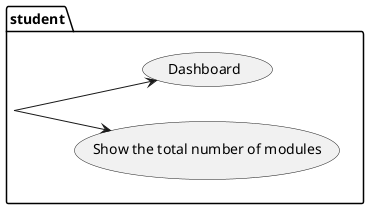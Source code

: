 @startuml
left to right direction
package "student" {
  (Dashboard)
  (Show the total number of modules)
}

:student: --> (Dashboard)
:student: --> (Show the total number of modules)

newpage
left to right direction
package "admin" {
  (Dashboard)
  (Show the total number of modules)
  (Show the total number of users)
}

:admin: --> (Dashboard)
:admin: --> (Show the total number of modules)
:admin: --> (Show the total number of users)

newpage
left to right direction
package "professor" {
  (Dashboard)
  (Show the total number of modules)
  (Show the total number of users)
}

:professor: --> (Dashboard)
:professor: --> (Show the total number of modules)
:professor: --> (Show the total number of users)

@enduml